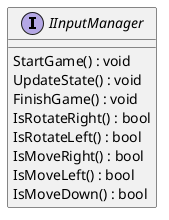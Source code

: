 @startuml
interface IInputManager {
    StartGame() : void
    UpdateState() : void
    FinishGame() : void
    IsRotateRight() : bool
    IsRotateLeft() : bool
    IsMoveRight() : bool
    IsMoveLeft() : bool
    IsMoveDown() : bool
}
@enduml
